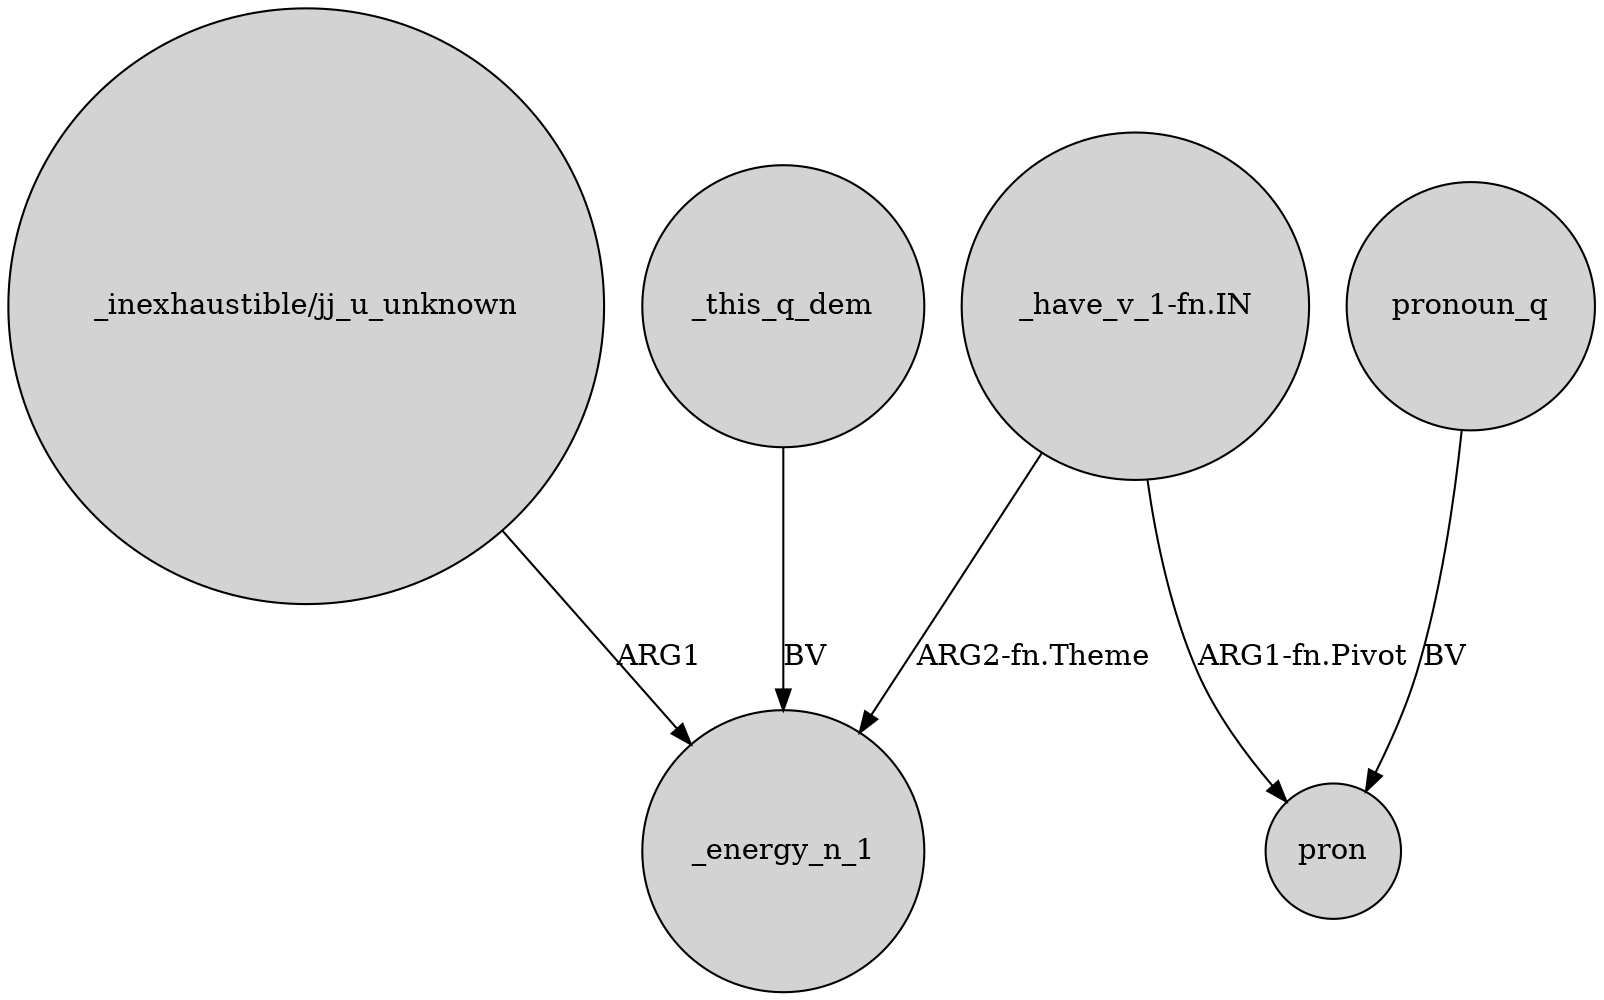 digraph {
	node [shape=circle style=filled]
	"_inexhaustible/jj_u_unknown" -> _energy_n_1 [label=ARG1]
	pronoun_q -> pron [label=BV]
	"_have_v_1-fn.IN" -> pron [label="ARG1-fn.Pivot"]
	_this_q_dem -> _energy_n_1 [label=BV]
	"_have_v_1-fn.IN" -> _energy_n_1 [label="ARG2-fn.Theme"]
}
